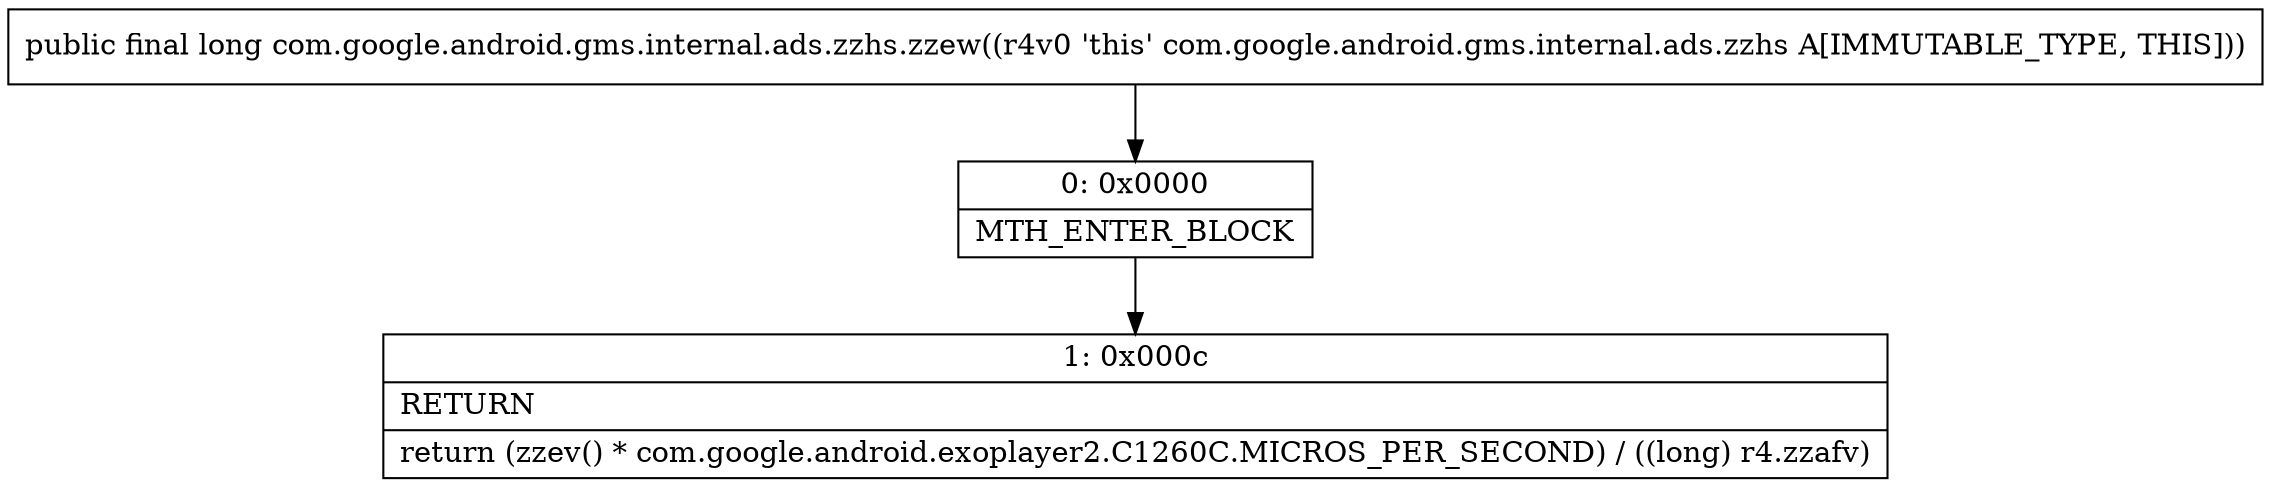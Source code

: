 digraph "CFG forcom.google.android.gms.internal.ads.zzhs.zzew()J" {
Node_0 [shape=record,label="{0\:\ 0x0000|MTH_ENTER_BLOCK\l}"];
Node_1 [shape=record,label="{1\:\ 0x000c|RETURN\l|return (zzev() * com.google.android.exoplayer2.C1260C.MICROS_PER_SECOND) \/ ((long) r4.zzafv)\l}"];
MethodNode[shape=record,label="{public final long com.google.android.gms.internal.ads.zzhs.zzew((r4v0 'this' com.google.android.gms.internal.ads.zzhs A[IMMUTABLE_TYPE, THIS])) }"];
MethodNode -> Node_0;
Node_0 -> Node_1;
}


